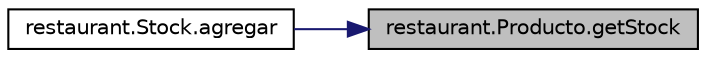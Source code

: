 digraph "restaurant.Producto.getStock"
{
 // LATEX_PDF_SIZE
  edge [fontname="Helvetica",fontsize="10",labelfontname="Helvetica",labelfontsize="10"];
  node [fontname="Helvetica",fontsize="10",shape=record];
  rankdir="RL";
  Node1 [label="restaurant.Producto.getStock",height=0.2,width=0.4,color="black", fillcolor="grey75", style="filled", fontcolor="black",tooltip=" "];
  Node1 -> Node2 [dir="back",color="midnightblue",fontsize="10",style="solid",fontname="Helvetica"];
  Node2 [label="restaurant.Stock.agregar",height=0.2,width=0.4,color="black", fillcolor="white", style="filled",URL="$classrestaurant_1_1_stock.html#a2893d04ee9d12326e8f2a1f2807b3eb6",tooltip=" "];
}

